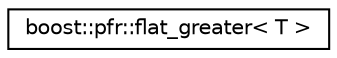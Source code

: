 digraph "Graphical Class Hierarchy"
{
  edge [fontname="Helvetica",fontsize="10",labelfontname="Helvetica",labelfontsize="10"];
  node [fontname="Helvetica",fontsize="10",shape=record];
  rankdir="LR";
  Node0 [label="boost::pfr::flat_greater\< T \>",height=0.2,width=0.4,color="black", fillcolor="white", style="filled",URL="$structboost_1_1pfr_1_1flat__greater.html",tooltip="std::greater like flattening comparator "];
}
